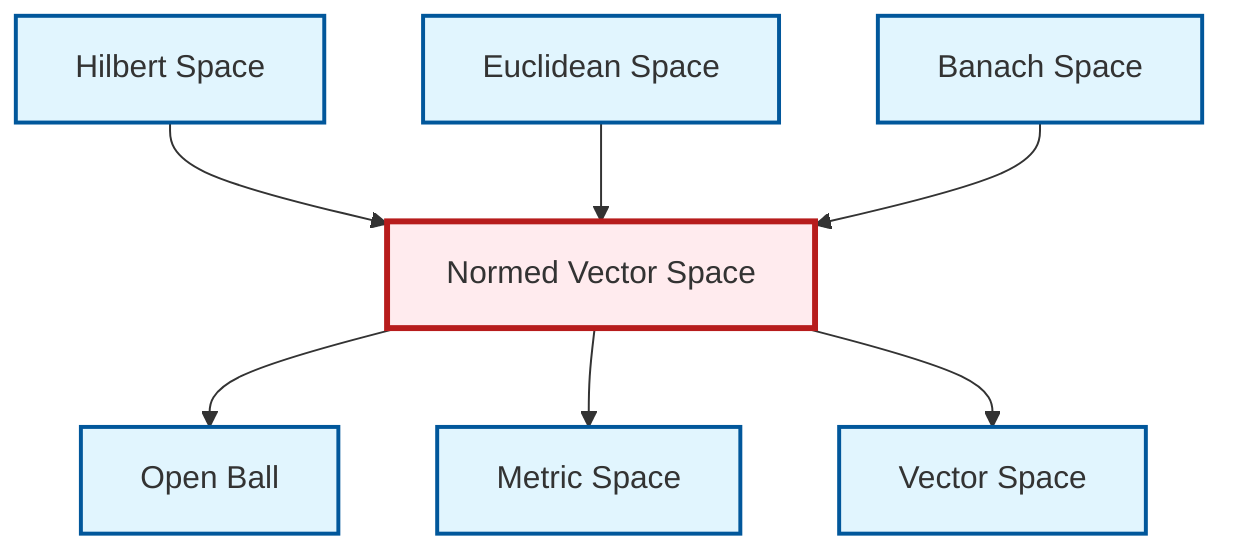 graph TD
    classDef definition fill:#e1f5fe,stroke:#01579b,stroke-width:2px
    classDef theorem fill:#f3e5f5,stroke:#4a148c,stroke-width:2px
    classDef axiom fill:#fff3e0,stroke:#e65100,stroke-width:2px
    classDef example fill:#e8f5e9,stroke:#1b5e20,stroke-width:2px
    classDef current fill:#ffebee,stroke:#b71c1c,stroke-width:3px
    def-hilbert-space["Hilbert Space"]:::definition
    def-vector-space["Vector Space"]:::definition
    def-banach-space["Banach Space"]:::definition
    def-metric-space["Metric Space"]:::definition
    def-open-ball["Open Ball"]:::definition
    def-normed-vector-space["Normed Vector Space"]:::definition
    def-euclidean-space["Euclidean Space"]:::definition
    def-hilbert-space --> def-normed-vector-space
    def-normed-vector-space --> def-open-ball
    def-euclidean-space --> def-normed-vector-space
    def-normed-vector-space --> def-metric-space
    def-banach-space --> def-normed-vector-space
    def-normed-vector-space --> def-vector-space
    class def-normed-vector-space current